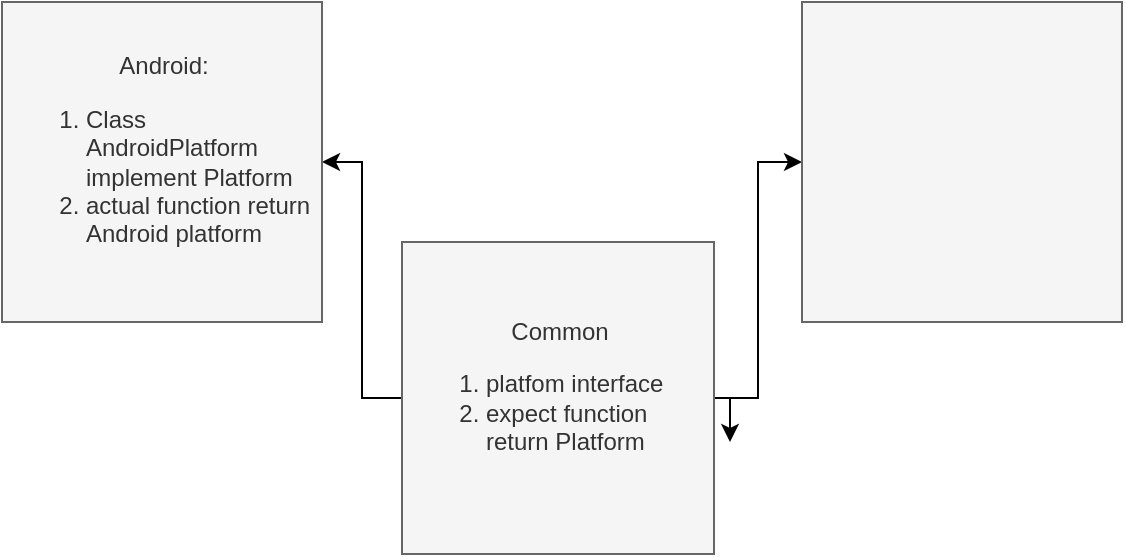 <mxfile version="24.1.0" type="github">
  <diagram name="Page-1" id="mBJXsnvCatKVE2TKUrdj">
    <mxGraphModel dx="830" dy="557" grid="1" gridSize="10" guides="1" tooltips="1" connect="1" arrows="1" fold="1" page="1" pageScale="1" pageWidth="827" pageHeight="1169" math="0" shadow="0">
      <root>
        <mxCell id="0" />
        <mxCell id="1" parent="0" />
        <mxCell id="mY5hwbbiTBno88140wNC-4" style="edgeStyle=orthogonalEdgeStyle;rounded=0;orthogonalLoop=1;jettySize=auto;html=1;exitX=1;exitY=0.5;exitDx=0;exitDy=0;" edge="1" parent="1" source="mY5hwbbiTBno88140wNC-1" target="mY5hwbbiTBno88140wNC-3">
          <mxGeometry relative="1" as="geometry" />
        </mxCell>
        <mxCell id="mY5hwbbiTBno88140wNC-6" style="edgeStyle=orthogonalEdgeStyle;rounded=0;orthogonalLoop=1;jettySize=auto;html=1;exitX=1;exitY=0.5;exitDx=0;exitDy=0;" edge="1" parent="1" source="mY5hwbbiTBno88140wNC-1">
          <mxGeometry relative="1" as="geometry">
            <mxPoint x="484" y="340" as="targetPoint" />
          </mxGeometry>
        </mxCell>
        <mxCell id="mY5hwbbiTBno88140wNC-15" style="edgeStyle=orthogonalEdgeStyle;rounded=0;orthogonalLoop=1;jettySize=auto;html=1;exitX=0;exitY=0.5;exitDx=0;exitDy=0;entryX=1;entryY=0.5;entryDx=0;entryDy=0;" edge="1" parent="1" source="mY5hwbbiTBno88140wNC-1" target="mY5hwbbiTBno88140wNC-2">
          <mxGeometry relative="1" as="geometry" />
        </mxCell>
        <mxCell id="mY5hwbbiTBno88140wNC-1" value="&lt;div style=&quot;text-align: center;&quot;&gt;Common&lt;/div&gt;&lt;div style=&quot;&quot;&gt;&lt;ol&gt;&lt;li&gt;platfom interface&lt;/li&gt;&lt;li&gt;expect function return Platform&lt;/li&gt;&lt;/ol&gt;&lt;/div&gt;" style="whiteSpace=wrap;html=1;aspect=fixed;align=left;fillColor=#f5f5f5;fontColor=#333333;strokeColor=#666666;" vertex="1" parent="1">
          <mxGeometry x="320" y="240" width="156" height="156" as="geometry" />
        </mxCell>
        <mxCell id="mY5hwbbiTBno88140wNC-2" value="&lt;div style=&quot;text-align: center;&quot;&gt;&lt;span style=&quot;background-color: initial;&quot;&gt;Android:&lt;/span&gt;&lt;/div&gt;&lt;div&gt;&lt;ol&gt;&lt;li&gt;Class AndroidPlatform implement Platform&lt;/li&gt;&lt;li&gt;actual function return Android platform&lt;/li&gt;&lt;/ol&gt;&lt;/div&gt;" style="whiteSpace=wrap;html=1;aspect=fixed;fillColor=#f5f5f5;strokeColor=#666666;fontColor=#333333;align=left;" vertex="1" parent="1">
          <mxGeometry x="120" y="120" width="160" height="160" as="geometry" />
        </mxCell>
        <mxCell id="mY5hwbbiTBno88140wNC-3" value="" style="whiteSpace=wrap;html=1;aspect=fixed;fillColor=#f5f5f5;fontColor=#333333;strokeColor=#666666;" vertex="1" parent="1">
          <mxGeometry x="520" y="120" width="160" height="160" as="geometry" />
        </mxCell>
      </root>
    </mxGraphModel>
  </diagram>
</mxfile>
